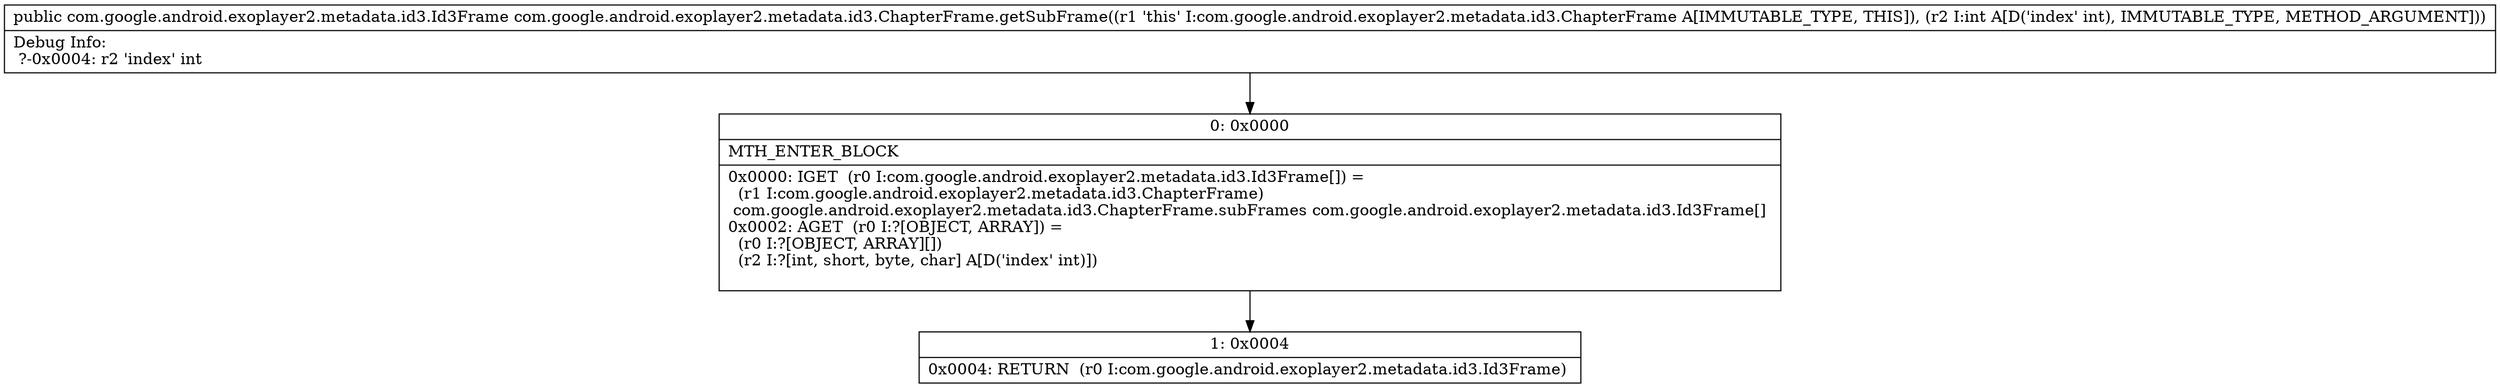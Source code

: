 digraph "CFG forcom.google.android.exoplayer2.metadata.id3.ChapterFrame.getSubFrame(I)Lcom\/google\/android\/exoplayer2\/metadata\/id3\/Id3Frame;" {
Node_0 [shape=record,label="{0\:\ 0x0000|MTH_ENTER_BLOCK\l|0x0000: IGET  (r0 I:com.google.android.exoplayer2.metadata.id3.Id3Frame[]) = \l  (r1 I:com.google.android.exoplayer2.metadata.id3.ChapterFrame)\l com.google.android.exoplayer2.metadata.id3.ChapterFrame.subFrames com.google.android.exoplayer2.metadata.id3.Id3Frame[] \l0x0002: AGET  (r0 I:?[OBJECT, ARRAY]) = \l  (r0 I:?[OBJECT, ARRAY][])\l  (r2 I:?[int, short, byte, char] A[D('index' int)])\l \l}"];
Node_1 [shape=record,label="{1\:\ 0x0004|0x0004: RETURN  (r0 I:com.google.android.exoplayer2.metadata.id3.Id3Frame) \l}"];
MethodNode[shape=record,label="{public com.google.android.exoplayer2.metadata.id3.Id3Frame com.google.android.exoplayer2.metadata.id3.ChapterFrame.getSubFrame((r1 'this' I:com.google.android.exoplayer2.metadata.id3.ChapterFrame A[IMMUTABLE_TYPE, THIS]), (r2 I:int A[D('index' int), IMMUTABLE_TYPE, METHOD_ARGUMENT]))  | Debug Info:\l  ?\-0x0004: r2 'index' int\l}"];
MethodNode -> Node_0;
Node_0 -> Node_1;
}

